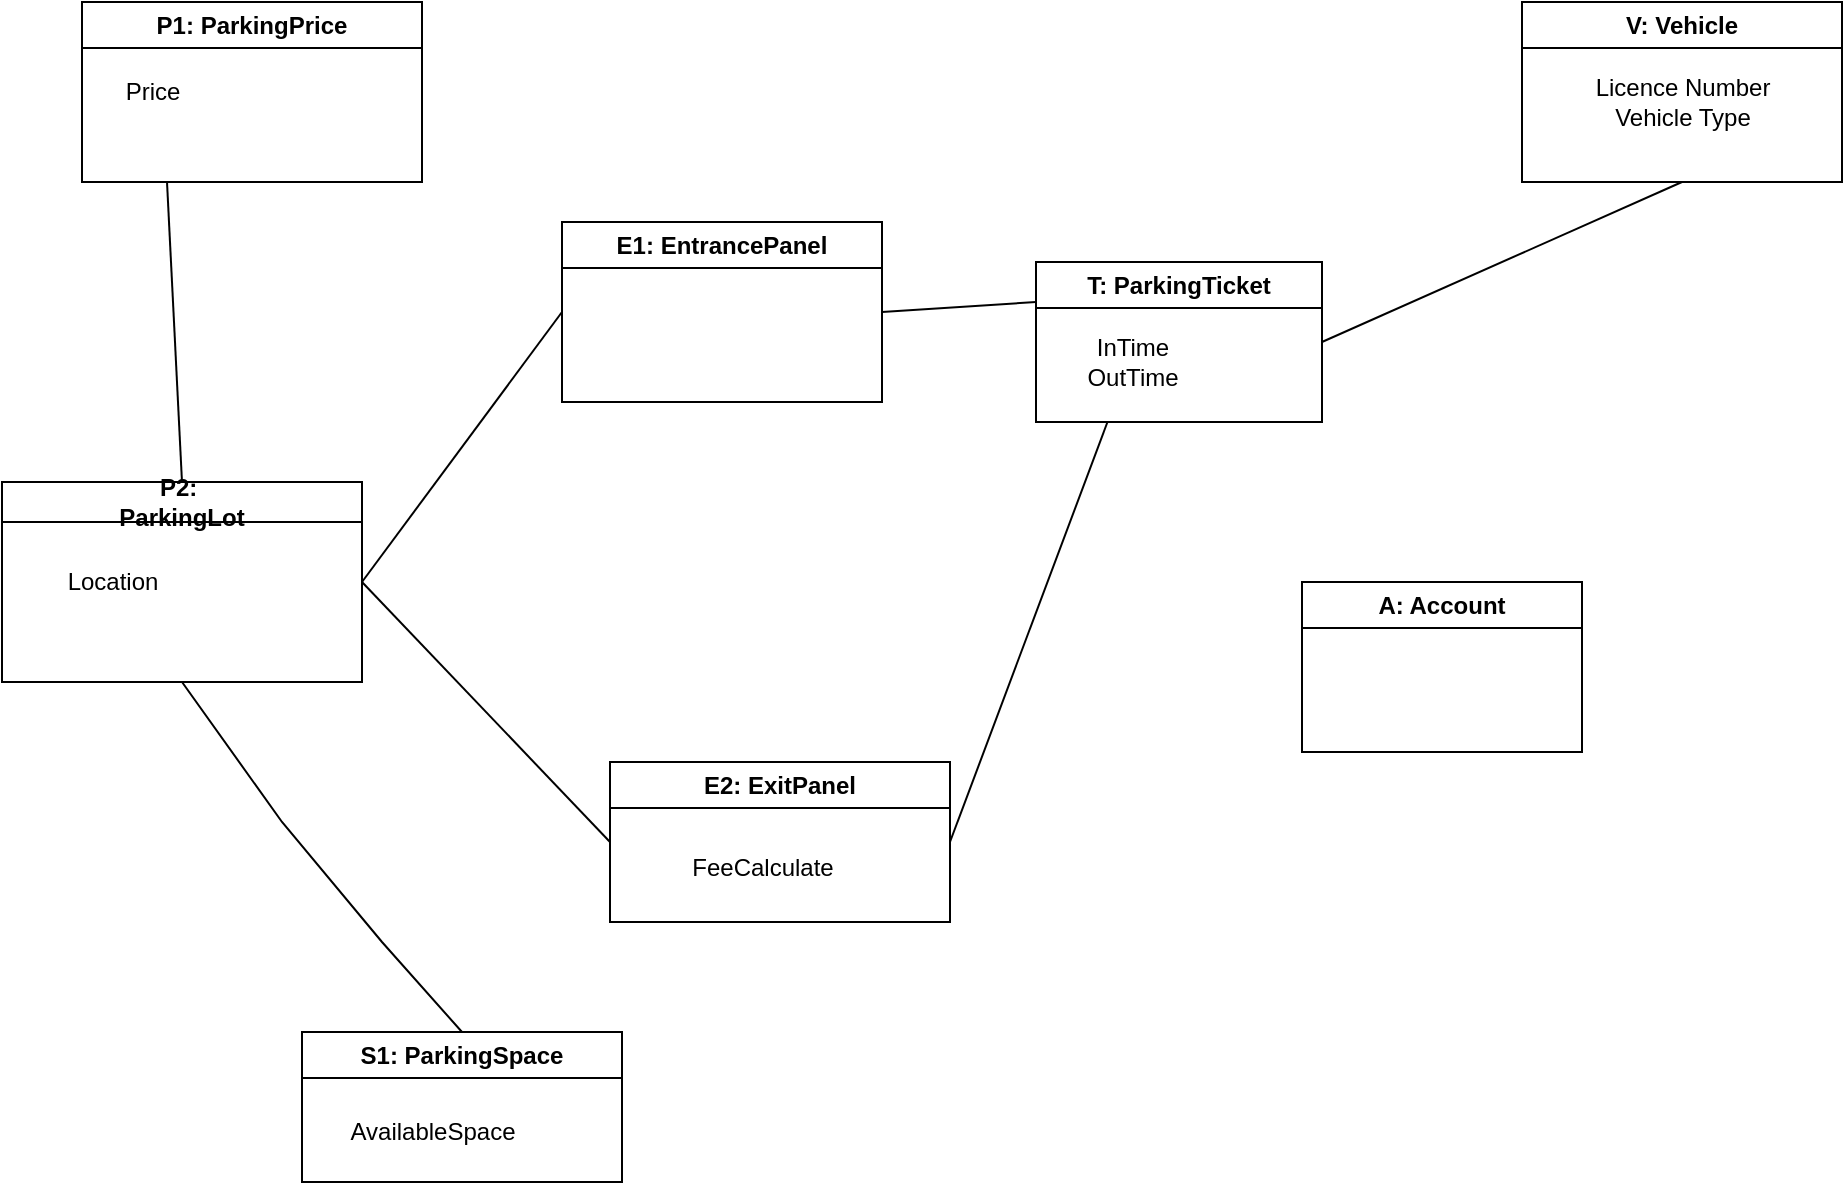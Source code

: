 <mxfile version="26.1.0">
  <diagram name="Page-1" id="dciq36O4vefeJEJ59VlK">
    <mxGraphModel dx="1451" dy="819" grid="1" gridSize="10" guides="1" tooltips="1" connect="1" arrows="1" fold="1" page="1" pageScale="1" pageWidth="827" pageHeight="1169" math="0" shadow="0">
      <root>
        <mxCell id="0" />
        <mxCell id="1" parent="0" />
        <mxCell id="-3k7lm98skq2O4LZpteF-1" value="P1:&amp;nbsp;&lt;span style=&quot;background-color: transparent; color: light-dark(rgb(0, 0, 0), rgb(255, 255, 255));&quot;&gt;ParkingPrice&lt;/span&gt;" style="swimlane;whiteSpace=wrap;html=1;" vertex="1" parent="1">
          <mxGeometry x="150" y="20" width="170" height="90" as="geometry" />
        </mxCell>
        <mxCell id="-3k7lm98skq2O4LZpteF-20" value="Price" style="text;html=1;align=center;verticalAlign=middle;resizable=0;points=[];autosize=1;strokeColor=none;fillColor=none;" vertex="1" parent="-3k7lm98skq2O4LZpteF-1">
          <mxGeometry x="10" y="30" width="50" height="30" as="geometry" />
        </mxCell>
        <mxCell id="-3k7lm98skq2O4LZpteF-3" value="P2:&amp;nbsp;&lt;div&gt;ParkingLot&lt;/div&gt;" style="swimlane;whiteSpace=wrap;html=1;startSize=20;" vertex="1" parent="1">
          <mxGeometry x="110" y="260" width="180" height="100" as="geometry" />
        </mxCell>
        <mxCell id="-3k7lm98skq2O4LZpteF-26" value="Location" style="text;html=1;align=center;verticalAlign=middle;resizable=0;points=[];autosize=1;strokeColor=none;fillColor=none;" vertex="1" parent="-3k7lm98skq2O4LZpteF-3">
          <mxGeometry x="20" y="35" width="70" height="30" as="geometry" />
        </mxCell>
        <mxCell id="-3k7lm98skq2O4LZpteF-4" value="E1:&amp;nbsp;&lt;span style=&quot;background-color: transparent; color: light-dark(rgb(0, 0, 0), rgb(255, 255, 255));&quot;&gt;EntrancePanel&lt;/span&gt;" style="swimlane;whiteSpace=wrap;html=1;" vertex="1" parent="1">
          <mxGeometry x="390" y="130" width="160" height="90" as="geometry" />
        </mxCell>
        <mxCell id="-3k7lm98skq2O4LZpteF-5" value="T: ParkingTicket" style="swimlane;whiteSpace=wrap;html=1;" vertex="1" parent="1">
          <mxGeometry x="627" y="150" width="143" height="80" as="geometry" />
        </mxCell>
        <mxCell id="-3k7lm98skq2O4LZpteF-23" value="InTime&lt;div&gt;OutTime&lt;/div&gt;" style="text;html=1;align=center;verticalAlign=middle;resizable=0;points=[];autosize=1;strokeColor=none;fillColor=none;" vertex="1" parent="-3k7lm98skq2O4LZpteF-5">
          <mxGeometry x="13" y="30" width="70" height="40" as="geometry" />
        </mxCell>
        <mxCell id="-3k7lm98skq2O4LZpteF-6" value="V: Vehicle" style="swimlane;whiteSpace=wrap;html=1;" vertex="1" parent="1">
          <mxGeometry x="870" y="20" width="160" height="90" as="geometry" />
        </mxCell>
        <mxCell id="-3k7lm98skq2O4LZpteF-22" value="Licence Number&lt;br&gt;Vehicle Type" style="text;html=1;align=center;verticalAlign=middle;resizable=0;points=[];autosize=1;strokeColor=none;fillColor=none;" vertex="1" parent="-3k7lm98skq2O4LZpteF-6">
          <mxGeometry x="25" y="30" width="110" height="40" as="geometry" />
        </mxCell>
        <mxCell id="-3k7lm98skq2O4LZpteF-8" value="E2: ExitPanel" style="swimlane;whiteSpace=wrap;html=1;" vertex="1" parent="1">
          <mxGeometry x="414" y="400" width="170" height="80" as="geometry" />
        </mxCell>
        <mxCell id="-3k7lm98skq2O4LZpteF-9" value="S1: ParkingSpace" style="swimlane;whiteSpace=wrap;html=1;" vertex="1" parent="1">
          <mxGeometry x="260" y="535" width="160" height="75" as="geometry" />
        </mxCell>
        <mxCell id="-3k7lm98skq2O4LZpteF-24" value="AvailableSpace" style="text;html=1;align=center;verticalAlign=middle;resizable=0;points=[];autosize=1;strokeColor=none;fillColor=none;" vertex="1" parent="-3k7lm98skq2O4LZpteF-9">
          <mxGeometry x="10" y="35" width="110" height="30" as="geometry" />
        </mxCell>
        <mxCell id="-3k7lm98skq2O4LZpteF-10" value="A: Account" style="swimlane;whiteSpace=wrap;html=1;" vertex="1" parent="1">
          <mxGeometry x="760" y="310" width="140" height="85" as="geometry" />
        </mxCell>
        <mxCell id="-3k7lm98skq2O4LZpteF-12" value="" style="endArrow=none;html=1;rounded=0;exitX=0.5;exitY=0;exitDx=0;exitDy=0;entryX=0.25;entryY=1;entryDx=0;entryDy=0;" edge="1" parent="1" source="-3k7lm98skq2O4LZpteF-3" target="-3k7lm98skq2O4LZpteF-1">
          <mxGeometry width="50" height="50" relative="1" as="geometry">
            <mxPoint x="160" y="220" as="sourcePoint" />
            <mxPoint x="210" y="170" as="targetPoint" />
          </mxGeometry>
        </mxCell>
        <mxCell id="-3k7lm98skq2O4LZpteF-13" value="" style="endArrow=none;html=1;rounded=0;exitX=1;exitY=0.5;exitDx=0;exitDy=0;entryX=0;entryY=0.5;entryDx=0;entryDy=0;" edge="1" parent="1" source="-3k7lm98skq2O4LZpteF-3" target="-3k7lm98skq2O4LZpteF-8">
          <mxGeometry width="50" height="50" relative="1" as="geometry">
            <mxPoint x="220" y="500" as="sourcePoint" />
            <mxPoint x="270" y="450" as="targetPoint" />
          </mxGeometry>
        </mxCell>
        <mxCell id="-3k7lm98skq2O4LZpteF-14" value="" style="endArrow=none;html=1;rounded=0;exitX=1;exitY=0.5;exitDx=0;exitDy=0;entryX=0;entryY=0.5;entryDx=0;entryDy=0;" edge="1" parent="1" source="-3k7lm98skq2O4LZpteF-3" target="-3k7lm98skq2O4LZpteF-4">
          <mxGeometry width="50" height="50" relative="1" as="geometry">
            <mxPoint x="320" y="260" as="sourcePoint" />
            <mxPoint x="454" y="395" as="targetPoint" />
          </mxGeometry>
        </mxCell>
        <mxCell id="-3k7lm98skq2O4LZpteF-15" value="" style="endArrow=none;html=1;rounded=0;exitX=1;exitY=0.5;exitDx=0;exitDy=0;entryX=0.25;entryY=1;entryDx=0;entryDy=0;" edge="1" parent="1" source="-3k7lm98skq2O4LZpteF-8" target="-3k7lm98skq2O4LZpteF-5">
          <mxGeometry width="50" height="50" relative="1" as="geometry">
            <mxPoint x="510" y="310" as="sourcePoint" />
            <mxPoint x="644" y="445" as="targetPoint" />
          </mxGeometry>
        </mxCell>
        <mxCell id="-3k7lm98skq2O4LZpteF-16" value="" style="endArrow=none;html=1;rounded=0;exitX=1;exitY=0.5;exitDx=0;exitDy=0;entryX=0;entryY=0.25;entryDx=0;entryDy=0;" edge="1" parent="1" source="-3k7lm98skq2O4LZpteF-4" target="-3k7lm98skq2O4LZpteF-5">
          <mxGeometry width="50" height="50" relative="1" as="geometry">
            <mxPoint x="540" y="200" as="sourcePoint" />
            <mxPoint x="590" y="150" as="targetPoint" />
          </mxGeometry>
        </mxCell>
        <mxCell id="-3k7lm98skq2O4LZpteF-17" value="" style="endArrow=none;html=1;rounded=0;entryX=0.5;entryY=1;entryDx=0;entryDy=0;exitX=1;exitY=0.5;exitDx=0;exitDy=0;" edge="1" parent="1" source="-3k7lm98skq2O4LZpteF-5" target="-3k7lm98skq2O4LZpteF-6">
          <mxGeometry width="50" height="50" relative="1" as="geometry">
            <mxPoint x="930" y="150" as="sourcePoint" />
            <mxPoint x="980" y="100" as="targetPoint" />
          </mxGeometry>
        </mxCell>
        <mxCell id="-3k7lm98skq2O4LZpteF-19" value="" style="endArrow=none;html=1;rounded=0;exitX=0.5;exitY=1;exitDx=0;exitDy=0;entryX=0.5;entryY=0;entryDx=0;entryDy=0;" edge="1" parent="1" source="-3k7lm98skq2O4LZpteF-3" target="-3k7lm98skq2O4LZpteF-9">
          <mxGeometry width="50" height="50" relative="1" as="geometry">
            <mxPoint x="590" y="540" as="sourcePoint" />
            <mxPoint x="195" y="460" as="targetPoint" />
            <Array as="points">
              <mxPoint x="250" y="430" />
              <mxPoint x="300" y="490" />
            </Array>
          </mxGeometry>
        </mxCell>
        <mxCell id="-3k7lm98skq2O4LZpteF-25" value="FeeCalculate" style="text;html=1;align=center;verticalAlign=middle;resizable=0;points=[];autosize=1;strokeColor=none;fillColor=none;" vertex="1" parent="1">
          <mxGeometry x="445" y="438" width="90" height="30" as="geometry" />
        </mxCell>
      </root>
    </mxGraphModel>
  </diagram>
</mxfile>
